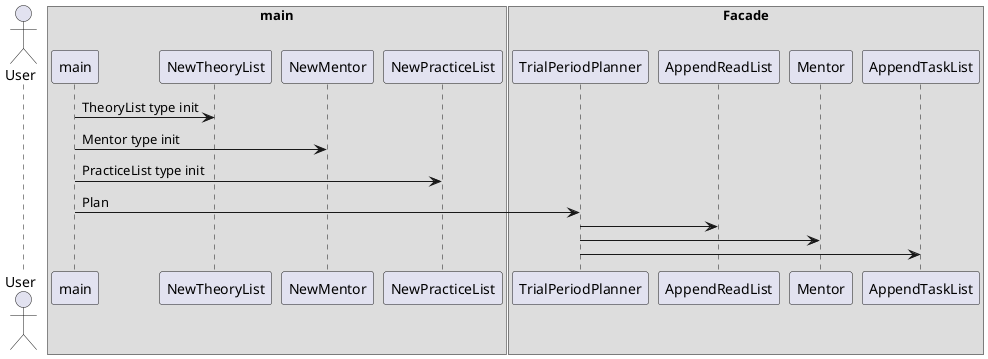 @startuml
actor User
box main
main -> NewTheoryList:TheoryList type init
main -> NewMentor:Mentor type init
main -> NewPracticeList:PracticeList type init
end box
box Facade
main -> TrialPeriodPlanner:Plan
TrialPeriodPlanner -> AppendReadList
TrialPeriodPlanner -> Mentor
TrialPeriodPlanner -> AppendTaskList
end box

@enduml
